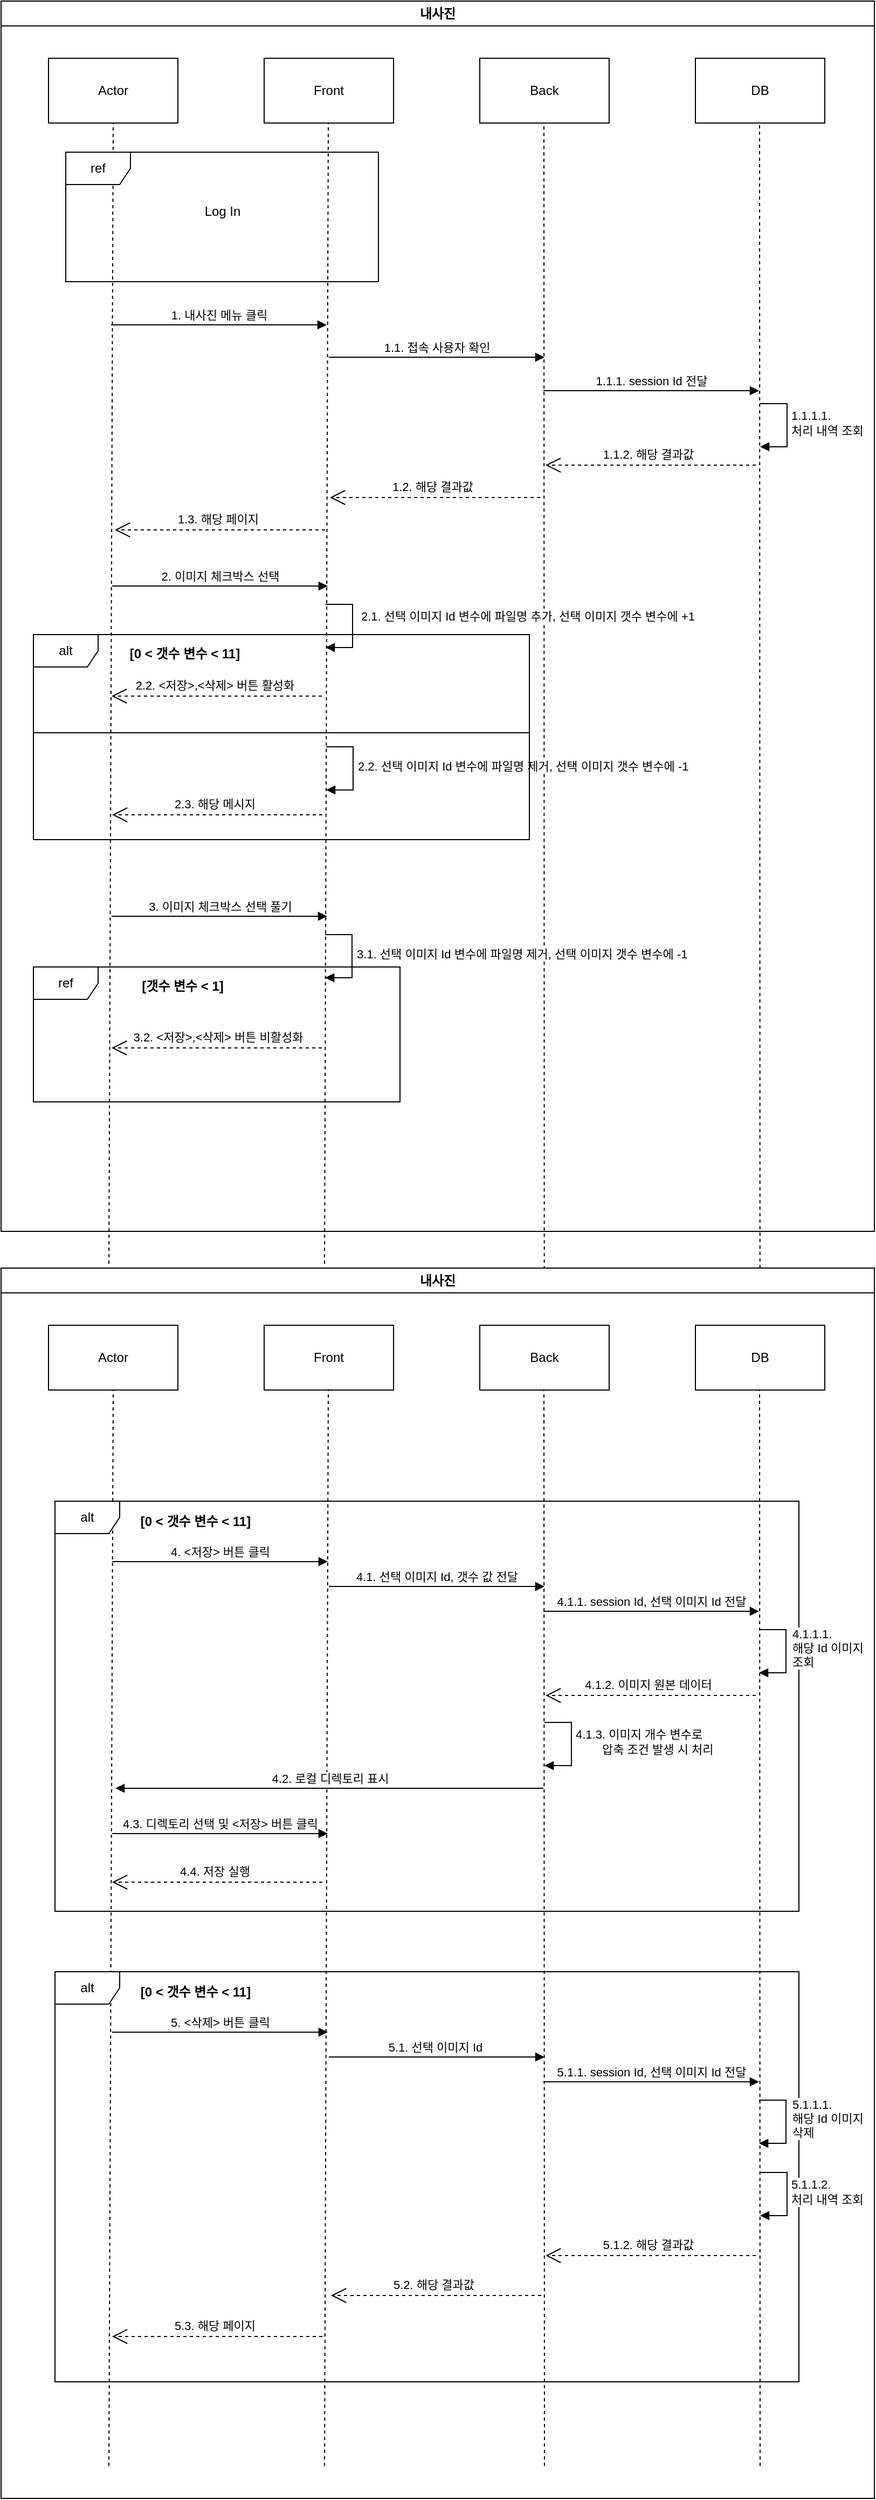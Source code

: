 <mxfile version="21.6.9" type="device">
  <diagram name="페이지-1" id="EEFwAQIul8n71x9JTM-f">
    <mxGraphModel dx="1613" dy="718" grid="1" gridSize="10" guides="1" tooltips="1" connect="1" arrows="1" fold="1" page="1" pageScale="1" pageWidth="827" pageHeight="1169" math="0" shadow="0">
      <root>
        <mxCell id="0" />
        <mxCell id="1" parent="0" />
        <mxCell id="9qTblX96NDCuLqG39Ha0-1" value="Actor" style="rounded=0;whiteSpace=wrap;html=1;" parent="1" vertex="1">
          <mxGeometry x="54" y="63" width="120" height="60" as="geometry" />
        </mxCell>
        <mxCell id="9qTblX96NDCuLqG39Ha0-2" value="Front" style="rounded=0;whiteSpace=wrap;html=1;" parent="1" vertex="1">
          <mxGeometry x="254" y="63" width="120" height="60" as="geometry" />
        </mxCell>
        <mxCell id="9qTblX96NDCuLqG39Ha0-4" value="Back" style="rounded=0;whiteSpace=wrap;html=1;" parent="1" vertex="1">
          <mxGeometry x="454" y="63" width="120" height="60" as="geometry" />
        </mxCell>
        <mxCell id="9qTblX96NDCuLqG39Ha0-5" value="DB" style="rounded=0;whiteSpace=wrap;html=1;" parent="1" vertex="1">
          <mxGeometry x="654" y="63" width="120" height="60" as="geometry" />
        </mxCell>
        <mxCell id="9qTblX96NDCuLqG39Ha0-6" value="" style="endArrow=none;dashed=1;html=1;rounded=0;entryX=0.5;entryY=1;entryDx=0;entryDy=0;" parent="1" target="9qTblX96NDCuLqG39Ha0-1" edge="1">
          <mxGeometry width="50" height="50" relative="1" as="geometry">
            <mxPoint x="110" y="1180" as="sourcePoint" />
            <mxPoint x="442" y="293" as="targetPoint" />
          </mxGeometry>
        </mxCell>
        <mxCell id="9qTblX96NDCuLqG39Ha0-9" value="" style="endArrow=none;dashed=1;html=1;rounded=0;entryX=0.5;entryY=1;entryDx=0;entryDy=0;" parent="1" edge="1">
          <mxGeometry width="50" height="50" relative="1" as="geometry">
            <mxPoint x="310" y="1180" as="sourcePoint" />
            <mxPoint x="313.5" y="123" as="targetPoint" />
          </mxGeometry>
        </mxCell>
        <mxCell id="9qTblX96NDCuLqG39Ha0-10" value="" style="endArrow=none;dashed=1;html=1;rounded=0;entryX=0.5;entryY=1;entryDx=0;entryDy=0;exitX=0.622;exitY=0.001;exitDx=0;exitDy=0;exitPerimeter=0;" parent="1" edge="1" source="tfsZfrH5hsYuIwGa3G0R-36">
          <mxGeometry width="50" height="50" relative="1" as="geometry">
            <mxPoint x="514" y="1120" as="sourcePoint" />
            <mxPoint x="513.5" y="123" as="targetPoint" />
          </mxGeometry>
        </mxCell>
        <mxCell id="9qTblX96NDCuLqG39Ha0-11" value="" style="endArrow=none;dashed=1;html=1;rounded=0;entryX=0.5;entryY=1;entryDx=0;entryDy=0;exitX=0.869;exitY=0;exitDx=0;exitDy=0;exitPerimeter=0;" parent="1" edge="1" source="tfsZfrH5hsYuIwGa3G0R-36">
          <mxGeometry width="50" height="50" relative="1" as="geometry">
            <mxPoint x="714" y="1120" as="sourcePoint" />
            <mxPoint x="713.5" y="123" as="targetPoint" />
          </mxGeometry>
        </mxCell>
        <mxCell id="9qTblX96NDCuLqG39Ha0-16" value="내사진" style="swimlane;whiteSpace=wrap;html=1;" parent="1" vertex="1">
          <mxGeometry x="10" y="10" width="810" height="1140" as="geometry">
            <mxRectangle x="10" y="10" width="100" height="30" as="alternateBounds" />
          </mxGeometry>
        </mxCell>
        <mxCell id="tfsZfrH5hsYuIwGa3G0R-1" value="ref" style="shape=umlFrame;whiteSpace=wrap;html=1;pointerEvents=0;" vertex="1" parent="9qTblX96NDCuLqG39Ha0-16">
          <mxGeometry x="60" y="140" width="290" height="120" as="geometry" />
        </mxCell>
        <mxCell id="tfsZfrH5hsYuIwGa3G0R-2" value="Log In" style="text;html=1;align=center;verticalAlign=middle;resizable=0;points=[];autosize=1;strokeColor=none;fillColor=none;" vertex="1" parent="9qTblX96NDCuLqG39Ha0-16">
          <mxGeometry x="175" y="180" width="60" height="30" as="geometry" />
        </mxCell>
        <mxCell id="tfsZfrH5hsYuIwGa3G0R-3" value="1. 내사진 메뉴 클릭" style="html=1;verticalAlign=bottom;endArrow=block;edgeStyle=elbowEdgeStyle;elbow=horizontal;curved=0;rounded=0;" edge="1" parent="9qTblX96NDCuLqG39Ha0-16">
          <mxGeometry width="80" relative="1" as="geometry">
            <mxPoint x="102" y="300" as="sourcePoint" />
            <mxPoint x="302" y="300" as="targetPoint" />
            <mxPoint as="offset" />
          </mxGeometry>
        </mxCell>
        <mxCell id="tfsZfrH5hsYuIwGa3G0R-4" value="1.1. 접속 사용자 확인" style="html=1;verticalAlign=bottom;endArrow=block;edgeStyle=elbowEdgeStyle;elbow=horizontal;curved=0;rounded=0;" edge="1" parent="9qTblX96NDCuLqG39Ha0-16">
          <mxGeometry width="80" relative="1" as="geometry">
            <mxPoint x="304" y="330" as="sourcePoint" />
            <mxPoint x="504" y="330" as="targetPoint" />
          </mxGeometry>
        </mxCell>
        <mxCell id="tfsZfrH5hsYuIwGa3G0R-5" value="1.1.1. session Id 전달" style="html=1;verticalAlign=bottom;endArrow=block;edgeStyle=elbowEdgeStyle;elbow=vertical;curved=0;rounded=0;" edge="1" parent="9qTblX96NDCuLqG39Ha0-16">
          <mxGeometry width="80" relative="1" as="geometry">
            <mxPoint x="503" y="361" as="sourcePoint" />
            <mxPoint x="703" y="361" as="targetPoint" />
          </mxGeometry>
        </mxCell>
        <mxCell id="tfsZfrH5hsYuIwGa3G0R-10" value="1.1.1.1.&lt;br&gt;처리 내역 조회" style="html=1;align=left;spacingLeft=2;endArrow=block;rounded=0;edgeStyle=orthogonalEdgeStyle;curved=0;rounded=0;" edge="1" parent="9qTblX96NDCuLqG39Ha0-16">
          <mxGeometry x="-0.053" relative="1" as="geometry">
            <mxPoint x="704" y="373" as="sourcePoint" />
            <Array as="points">
              <mxPoint x="729" y="373" />
              <mxPoint x="729" y="413" />
            </Array>
            <mxPoint x="704" y="413" as="targetPoint" />
            <mxPoint as="offset" />
          </mxGeometry>
        </mxCell>
        <mxCell id="tfsZfrH5hsYuIwGa3G0R-11" value="1.1.2. 해당 결과값" style="endArrow=open;endSize=12;dashed=1;html=1;rounded=0;" edge="1" parent="9qTblX96NDCuLqG39Ha0-16">
          <mxGeometry x="0.026" y="-10" width="160" relative="1" as="geometry">
            <mxPoint x="700" y="430" as="sourcePoint" />
            <mxPoint x="505" y="430" as="targetPoint" />
            <mxPoint as="offset" />
          </mxGeometry>
        </mxCell>
        <mxCell id="tfsZfrH5hsYuIwGa3G0R-12" value="1.2. 해당 결과값" style="endArrow=open;endSize=12;dashed=1;html=1;rounded=0;" edge="1" parent="9qTblX96NDCuLqG39Ha0-16">
          <mxGeometry x="0.026" y="-10" width="160" relative="1" as="geometry">
            <mxPoint x="500" y="460" as="sourcePoint" />
            <mxPoint x="305" y="460" as="targetPoint" />
            <mxPoint as="offset" />
          </mxGeometry>
        </mxCell>
        <mxCell id="tfsZfrH5hsYuIwGa3G0R-13" value="1.3. 해당 페이지" style="endArrow=open;endSize=12;dashed=1;html=1;rounded=0;" edge="1" parent="9qTblX96NDCuLqG39Ha0-16">
          <mxGeometry x="0.026" y="-10" width="160" relative="1" as="geometry">
            <mxPoint x="300.5" y="490" as="sourcePoint" />
            <mxPoint x="105.5" y="490" as="targetPoint" />
            <mxPoint as="offset" />
          </mxGeometry>
        </mxCell>
        <mxCell id="tfsZfrH5hsYuIwGa3G0R-14" value="2. 이미지 체크박스 선택" style="html=1;verticalAlign=bottom;endArrow=block;edgeStyle=elbowEdgeStyle;elbow=vertical;curved=0;rounded=0;" edge="1" parent="9qTblX96NDCuLqG39Ha0-16">
          <mxGeometry width="80" relative="1" as="geometry">
            <mxPoint x="103" y="542" as="sourcePoint" />
            <mxPoint x="303" y="542" as="targetPoint" />
          </mxGeometry>
        </mxCell>
        <mxCell id="tfsZfrH5hsYuIwGa3G0R-15" value="2.1. 선택 이미지 Id 변수에 파일명 추가, 선택 이미지 갯수 변수에 +1" style="html=1;align=left;spacingLeft=2;endArrow=block;rounded=0;edgeStyle=orthogonalEdgeStyle;curved=0;rounded=0;" edge="1" parent="9qTblX96NDCuLqG39Ha0-16">
          <mxGeometry x="-0.2" y="4" relative="1" as="geometry">
            <mxPoint x="301" y="559" as="sourcePoint" />
            <Array as="points">
              <mxPoint x="326" y="559" />
              <mxPoint x="326" y="599" />
            </Array>
            <mxPoint x="301" y="599" as="targetPoint" />
            <mxPoint as="offset" />
          </mxGeometry>
        </mxCell>
        <mxCell id="tfsZfrH5hsYuIwGa3G0R-16" value="2.2. &amp;lt;저장&amp;gt;,&amp;lt;삭제&amp;gt; 버튼 활성화" style="endArrow=open;endSize=12;dashed=1;html=1;rounded=0;" edge="1" parent="9qTblX96NDCuLqG39Ha0-16">
          <mxGeometry x="0.026" y="-10" width="160" relative="1" as="geometry">
            <mxPoint x="297.5" y="644" as="sourcePoint" />
            <mxPoint x="102.5" y="644" as="targetPoint" />
            <mxPoint as="offset" />
          </mxGeometry>
        </mxCell>
        <mxCell id="tfsZfrH5hsYuIwGa3G0R-17" value="2.2. 선택 이미지 Id 변수에 파일명 제거, 선택 이미지 갯수 변수에 -1" style="html=1;align=left;spacingLeft=2;endArrow=block;rounded=0;edgeStyle=orthogonalEdgeStyle;curved=0;rounded=0;" edge="1" parent="9qTblX96NDCuLqG39Ha0-16">
          <mxGeometry x="-0.053" relative="1" as="geometry">
            <mxPoint x="301.5" y="691" as="sourcePoint" />
            <Array as="points">
              <mxPoint x="326.5" y="691" />
              <mxPoint x="326.5" y="731" />
            </Array>
            <mxPoint x="301.5" y="731" as="targetPoint" />
            <mxPoint as="offset" />
          </mxGeometry>
        </mxCell>
        <mxCell id="tfsZfrH5hsYuIwGa3G0R-18" value="2.3. 해당 메시지" style="endArrow=open;endSize=12;dashed=1;html=1;rounded=0;" edge="1" parent="9qTblX96NDCuLqG39Ha0-16">
          <mxGeometry x="0.026" y="-10" width="160" relative="1" as="geometry">
            <mxPoint x="298" y="754" as="sourcePoint" />
            <mxPoint x="103" y="754" as="targetPoint" />
            <mxPoint as="offset" />
          </mxGeometry>
        </mxCell>
        <mxCell id="tfsZfrH5hsYuIwGa3G0R-19" value="3. 이미지 체크박스 선택 풀기" style="html=1;verticalAlign=bottom;endArrow=block;edgeStyle=elbowEdgeStyle;elbow=vertical;curved=0;rounded=0;" edge="1" parent="9qTblX96NDCuLqG39Ha0-16">
          <mxGeometry width="80" relative="1" as="geometry">
            <mxPoint x="102.5" y="848" as="sourcePoint" />
            <mxPoint x="302.5" y="848" as="targetPoint" />
            <mxPoint as="offset" />
          </mxGeometry>
        </mxCell>
        <mxCell id="tfsZfrH5hsYuIwGa3G0R-20" value="3.1. 선택 이미지 Id 변수에 파일명 제거, 선택 이미지 갯수 변수에 -1" style="html=1;align=left;spacingLeft=2;endArrow=block;rounded=0;edgeStyle=orthogonalEdgeStyle;curved=0;rounded=0;" edge="1" parent="9qTblX96NDCuLqG39Ha0-16">
          <mxGeometry x="-0.053" relative="1" as="geometry">
            <mxPoint x="300.5" y="865" as="sourcePoint" />
            <Array as="points">
              <mxPoint x="325.5" y="865" />
              <mxPoint x="325.5" y="905" />
            </Array>
            <mxPoint x="300.5" y="905" as="targetPoint" />
            <mxPoint as="offset" />
          </mxGeometry>
        </mxCell>
        <mxCell id="tfsZfrH5hsYuIwGa3G0R-21" value="3.2. &amp;lt;저장&amp;gt;,&amp;lt;삭제&amp;gt; 버튼 비활성화" style="endArrow=open;endSize=12;dashed=1;html=1;rounded=0;" edge="1" parent="9qTblX96NDCuLqG39Ha0-16">
          <mxGeometry y="-10" width="160" relative="1" as="geometry">
            <mxPoint x="297.5" y="970" as="sourcePoint" />
            <mxPoint x="102.5" y="970" as="targetPoint" />
            <mxPoint x="1" as="offset" />
          </mxGeometry>
        </mxCell>
        <mxCell id="tfsZfrH5hsYuIwGa3G0R-22" value="alt" style="shape=umlFrame;whiteSpace=wrap;html=1;pointerEvents=0;" vertex="1" parent="9qTblX96NDCuLqG39Ha0-16">
          <mxGeometry x="30" y="587" width="460" height="190" as="geometry" />
        </mxCell>
        <mxCell id="tfsZfrH5hsYuIwGa3G0R-23" value="ref" style="shape=umlFrame;whiteSpace=wrap;html=1;pointerEvents=0;" vertex="1" parent="9qTblX96NDCuLqG39Ha0-16">
          <mxGeometry x="30" y="895" width="340" height="125" as="geometry" />
        </mxCell>
        <mxCell id="tfsZfrH5hsYuIwGa3G0R-25" value="" style="line;strokeWidth=1;fillColor=none;align=left;verticalAlign=middle;spacingTop=-1;spacingLeft=3;spacingRight=3;rotatable=0;labelPosition=right;points=[];portConstraint=eastwest;strokeColor=inherit;" vertex="1" parent="9qTblX96NDCuLqG39Ha0-16">
          <mxGeometry x="30" y="674" width="460" height="8" as="geometry" />
        </mxCell>
        <mxCell id="tfsZfrH5hsYuIwGa3G0R-26" value="[0 &amp;lt; 갯수 변수 &amp;lt; 11]" style="text;align=center;fontStyle=1;verticalAlign=middle;spacingLeft=3;spacingRight=3;strokeColor=none;rotatable=0;points=[[0,0.5],[1,0.5]];portConstraint=eastwest;html=1;" vertex="1" parent="9qTblX96NDCuLqG39Ha0-16">
          <mxGeometry x="130" y="592" width="80" height="26" as="geometry" />
        </mxCell>
        <mxCell id="tfsZfrH5hsYuIwGa3G0R-27" value="[갯수 변수 &amp;lt; 1]" style="text;align=center;fontStyle=1;verticalAlign=middle;spacingLeft=3;spacingRight=3;strokeColor=none;rotatable=0;points=[[0,0.5],[1,0.5]];portConstraint=eastwest;html=1;" vertex="1" parent="9qTblX96NDCuLqG39Ha0-16">
          <mxGeometry x="128" y="900" width="80" height="26" as="geometry" />
        </mxCell>
        <mxCell id="tfsZfrH5hsYuIwGa3G0R-28" value="Actor" style="rounded=0;whiteSpace=wrap;html=1;" vertex="1" parent="1">
          <mxGeometry x="54" y="1237" width="120" height="60" as="geometry" />
        </mxCell>
        <mxCell id="tfsZfrH5hsYuIwGa3G0R-29" value="Front" style="rounded=0;whiteSpace=wrap;html=1;" vertex="1" parent="1">
          <mxGeometry x="254" y="1237" width="120" height="60" as="geometry" />
        </mxCell>
        <mxCell id="tfsZfrH5hsYuIwGa3G0R-30" value="Back" style="rounded=0;whiteSpace=wrap;html=1;" vertex="1" parent="1">
          <mxGeometry x="454" y="1237" width="120" height="60" as="geometry" />
        </mxCell>
        <mxCell id="tfsZfrH5hsYuIwGa3G0R-31" value="DB" style="rounded=0;whiteSpace=wrap;html=1;" vertex="1" parent="1">
          <mxGeometry x="654" y="1237" width="120" height="60" as="geometry" />
        </mxCell>
        <mxCell id="tfsZfrH5hsYuIwGa3G0R-32" value="" style="endArrow=none;dashed=1;html=1;rounded=0;entryX=0.5;entryY=1;entryDx=0;entryDy=0;" edge="1" parent="1" target="tfsZfrH5hsYuIwGa3G0R-28">
          <mxGeometry width="50" height="50" relative="1" as="geometry">
            <mxPoint x="110" y="2294" as="sourcePoint" />
            <mxPoint x="442" y="1467" as="targetPoint" />
          </mxGeometry>
        </mxCell>
        <mxCell id="tfsZfrH5hsYuIwGa3G0R-33" value="" style="endArrow=none;dashed=1;html=1;rounded=0;entryX=0.5;entryY=1;entryDx=0;entryDy=0;" edge="1" parent="1">
          <mxGeometry width="50" height="50" relative="1" as="geometry">
            <mxPoint x="310" y="2294" as="sourcePoint" />
            <mxPoint x="313.5" y="1297" as="targetPoint" />
          </mxGeometry>
        </mxCell>
        <mxCell id="tfsZfrH5hsYuIwGa3G0R-34" value="" style="endArrow=none;dashed=1;html=1;rounded=0;entryX=0.5;entryY=1;entryDx=0;entryDy=0;" edge="1" parent="1">
          <mxGeometry width="50" height="50" relative="1" as="geometry">
            <mxPoint x="514" y="2294" as="sourcePoint" />
            <mxPoint x="513.5" y="1297" as="targetPoint" />
          </mxGeometry>
        </mxCell>
        <mxCell id="tfsZfrH5hsYuIwGa3G0R-35" value="" style="endArrow=none;dashed=1;html=1;rounded=0;entryX=0.5;entryY=1;entryDx=0;entryDy=0;" edge="1" parent="1">
          <mxGeometry width="50" height="50" relative="1" as="geometry">
            <mxPoint x="714" y="2294" as="sourcePoint" />
            <mxPoint x="713.5" y="1297" as="targetPoint" />
          </mxGeometry>
        </mxCell>
        <mxCell id="tfsZfrH5hsYuIwGa3G0R-36" value="내사진" style="swimlane;whiteSpace=wrap;html=1;" vertex="1" parent="1">
          <mxGeometry x="10" y="1184" width="810" height="1140" as="geometry">
            <mxRectangle x="10" y="10" width="100" height="30" as="alternateBounds" />
          </mxGeometry>
        </mxCell>
        <mxCell id="tfsZfrH5hsYuIwGa3G0R-37" value="alt" style="shape=umlFrame;whiteSpace=wrap;html=1;pointerEvents=0;" vertex="1" parent="tfsZfrH5hsYuIwGa3G0R-36">
          <mxGeometry x="50" y="216" width="690" height="380" as="geometry" />
        </mxCell>
        <mxCell id="tfsZfrH5hsYuIwGa3G0R-59" value="[0 &amp;lt; 갯수 변수 &amp;lt; 11]" style="text;align=center;fontStyle=1;verticalAlign=middle;spacingLeft=3;spacingRight=3;strokeColor=none;rotatable=0;points=[[0,0.5],[1,0.5]];portConstraint=eastwest;html=1;" vertex="1" parent="tfsZfrH5hsYuIwGa3G0R-36">
          <mxGeometry x="140" y="222" width="80" height="26" as="geometry" />
        </mxCell>
        <mxCell id="tfsZfrH5hsYuIwGa3G0R-60" value="4. &amp;lt;저장&amp;gt; 버튼 클릭" style="html=1;verticalAlign=bottom;endArrow=block;edgeStyle=elbowEdgeStyle;elbow=vertical;curved=0;rounded=0;" edge="1" parent="tfsZfrH5hsYuIwGa3G0R-36">
          <mxGeometry width="80" relative="1" as="geometry">
            <mxPoint x="103" y="272" as="sourcePoint" />
            <mxPoint x="303" y="272" as="targetPoint" />
          </mxGeometry>
        </mxCell>
        <mxCell id="tfsZfrH5hsYuIwGa3G0R-61" value="4.1. 선택 이미지 Id, 갯수 값 전달" style="html=1;verticalAlign=bottom;endArrow=block;edgeStyle=elbowEdgeStyle;elbow=vertical;curved=0;rounded=0;" edge="1" parent="tfsZfrH5hsYuIwGa3G0R-36">
          <mxGeometry width="80" relative="1" as="geometry">
            <mxPoint x="304" y="295" as="sourcePoint" />
            <mxPoint x="504" y="295" as="targetPoint" />
          </mxGeometry>
        </mxCell>
        <mxCell id="tfsZfrH5hsYuIwGa3G0R-62" value="4.1.1. session Id, 선택 이미지 Id 전달" style="html=1;verticalAlign=bottom;endArrow=block;edgeStyle=elbowEdgeStyle;elbow=vertical;curved=0;rounded=0;" edge="1" parent="tfsZfrH5hsYuIwGa3G0R-36">
          <mxGeometry width="80" relative="1" as="geometry">
            <mxPoint x="503" y="318" as="sourcePoint" />
            <mxPoint x="703" y="318" as="targetPoint" />
          </mxGeometry>
        </mxCell>
        <mxCell id="tfsZfrH5hsYuIwGa3G0R-63" value="4.1.1.1.&lt;br&gt;해당 Id 이미지&lt;br&gt;조회" style="html=1;align=left;spacingLeft=2;endArrow=block;rounded=0;edgeStyle=orthogonalEdgeStyle;curved=0;rounded=0;" edge="1" parent="tfsZfrH5hsYuIwGa3G0R-36">
          <mxGeometry x="-0.067" y="2" relative="1" as="geometry">
            <mxPoint x="703" y="335" as="sourcePoint" />
            <Array as="points">
              <mxPoint x="728" y="335" />
              <mxPoint x="728" y="375" />
            </Array>
            <mxPoint x="703" y="375" as="targetPoint" />
            <mxPoint as="offset" />
          </mxGeometry>
        </mxCell>
        <mxCell id="tfsZfrH5hsYuIwGa3G0R-64" value="4.1.2. 이미지 원본 데이터" style="endArrow=open;endSize=12;dashed=1;html=1;rounded=0;" edge="1" parent="tfsZfrH5hsYuIwGa3G0R-36">
          <mxGeometry x="0.026" y="-10" width="160" relative="1" as="geometry">
            <mxPoint x="700" y="396" as="sourcePoint" />
            <mxPoint x="505" y="396" as="targetPoint" />
            <mxPoint as="offset" />
          </mxGeometry>
        </mxCell>
        <mxCell id="tfsZfrH5hsYuIwGa3G0R-65" value="4.1.3. 이미지 개수 변수로&lt;br&gt;&lt;span style=&quot;white-space: pre;&quot;&gt;&#x9;&lt;/span&gt;압축 조건 발생 시 처리" style="html=1;align=left;spacingLeft=2;endArrow=block;rounded=0;edgeStyle=orthogonalEdgeStyle;curved=0;rounded=0;" edge="1" parent="tfsZfrH5hsYuIwGa3G0R-36">
          <mxGeometry x="-0.044" relative="1" as="geometry">
            <mxPoint x="504" y="421" as="sourcePoint" />
            <Array as="points">
              <mxPoint x="529" y="421" />
              <mxPoint x="529" y="461" />
            </Array>
            <mxPoint x="504" y="461" as="targetPoint" />
            <mxPoint as="offset" />
          </mxGeometry>
        </mxCell>
        <mxCell id="tfsZfrH5hsYuIwGa3G0R-67" value="4.2. 로컬 디렉토리 표시" style="html=1;verticalAlign=bottom;endArrow=block;edgeStyle=elbowEdgeStyle;elbow=vertical;curved=0;rounded=0;" edge="1" parent="tfsZfrH5hsYuIwGa3G0R-36">
          <mxGeometry width="80" relative="1" as="geometry">
            <mxPoint x="503" y="482" as="sourcePoint" />
            <mxPoint x="106" y="482" as="targetPoint" />
          </mxGeometry>
        </mxCell>
        <mxCell id="tfsZfrH5hsYuIwGa3G0R-68" value="4.3. 디렉토리 선택 및 &amp;lt;저장&amp;gt; 버튼 클릭" style="html=1;verticalAlign=bottom;endArrow=block;edgeStyle=elbowEdgeStyle;elbow=vertical;curved=0;rounded=0;" edge="1" parent="tfsZfrH5hsYuIwGa3G0R-36">
          <mxGeometry width="80" relative="1" as="geometry">
            <mxPoint x="103" y="524" as="sourcePoint" />
            <mxPoint x="303" y="524" as="targetPoint" />
          </mxGeometry>
        </mxCell>
        <mxCell id="tfsZfrH5hsYuIwGa3G0R-69" value="4.4. 저장 실행" style="endArrow=open;endSize=12;dashed=1;html=1;rounded=0;" edge="1" parent="tfsZfrH5hsYuIwGa3G0R-36">
          <mxGeometry x="0.026" y="-10" width="160" relative="1" as="geometry">
            <mxPoint x="298" y="569" as="sourcePoint" />
            <mxPoint x="103" y="569" as="targetPoint" />
            <mxPoint as="offset" />
          </mxGeometry>
        </mxCell>
        <mxCell id="tfsZfrH5hsYuIwGa3G0R-70" value="alt" style="shape=umlFrame;whiteSpace=wrap;html=1;pointerEvents=0;" vertex="1" parent="tfsZfrH5hsYuIwGa3G0R-36">
          <mxGeometry x="50" y="652" width="690" height="380" as="geometry" />
        </mxCell>
        <mxCell id="tfsZfrH5hsYuIwGa3G0R-71" value="[0 &amp;lt; 갯수 변수 &amp;lt; 11]" style="text;align=center;fontStyle=1;verticalAlign=middle;spacingLeft=3;spacingRight=3;strokeColor=none;rotatable=0;points=[[0,0.5],[1,0.5]];portConstraint=eastwest;html=1;" vertex="1" parent="tfsZfrH5hsYuIwGa3G0R-36">
          <mxGeometry x="140" y="658" width="80" height="26" as="geometry" />
        </mxCell>
        <mxCell id="tfsZfrH5hsYuIwGa3G0R-72" value="5. &amp;lt;삭제&amp;gt; 버튼 클릭" style="html=1;verticalAlign=bottom;endArrow=block;edgeStyle=elbowEdgeStyle;elbow=vertical;curved=0;rounded=0;" edge="1" parent="tfsZfrH5hsYuIwGa3G0R-36">
          <mxGeometry width="80" relative="1" as="geometry">
            <mxPoint x="103" y="708" as="sourcePoint" />
            <mxPoint x="303" y="708" as="targetPoint" />
            <mxPoint as="offset" />
          </mxGeometry>
        </mxCell>
        <mxCell id="tfsZfrH5hsYuIwGa3G0R-73" value="5.1. 선택 이미지 Id&amp;nbsp;" style="html=1;verticalAlign=bottom;endArrow=block;edgeStyle=elbowEdgeStyle;elbow=vertical;curved=0;rounded=0;" edge="1" parent="tfsZfrH5hsYuIwGa3G0R-36">
          <mxGeometry width="80" relative="1" as="geometry">
            <mxPoint x="304" y="731" as="sourcePoint" />
            <mxPoint x="504" y="731" as="targetPoint" />
          </mxGeometry>
        </mxCell>
        <mxCell id="tfsZfrH5hsYuIwGa3G0R-74" value="5.1.1. session Id, 선택 이미지 Id 전달" style="html=1;verticalAlign=bottom;endArrow=block;edgeStyle=elbowEdgeStyle;elbow=vertical;curved=0;rounded=0;" edge="1" parent="tfsZfrH5hsYuIwGa3G0R-36">
          <mxGeometry width="80" relative="1" as="geometry">
            <mxPoint x="503" y="754" as="sourcePoint" />
            <mxPoint x="703" y="754" as="targetPoint" />
            <mxPoint as="offset" />
          </mxGeometry>
        </mxCell>
        <mxCell id="tfsZfrH5hsYuIwGa3G0R-75" value="5.1.1.1.&lt;br&gt;해당 Id 이미지&lt;br&gt;삭제" style="html=1;align=left;spacingLeft=2;endArrow=block;rounded=0;edgeStyle=orthogonalEdgeStyle;curved=0;rounded=0;" edge="1" parent="tfsZfrH5hsYuIwGa3G0R-36">
          <mxGeometry x="-0.067" y="2" relative="1" as="geometry">
            <mxPoint x="703" y="771" as="sourcePoint" />
            <Array as="points">
              <mxPoint x="728" y="771" />
              <mxPoint x="728" y="811" />
            </Array>
            <mxPoint x="703" y="811" as="targetPoint" />
            <mxPoint as="offset" />
          </mxGeometry>
        </mxCell>
        <mxCell id="tfsZfrH5hsYuIwGa3G0R-76" value="5.1.2. 해당 결과값" style="endArrow=open;endSize=12;dashed=1;html=1;rounded=0;" edge="1" parent="tfsZfrH5hsYuIwGa3G0R-36">
          <mxGeometry x="0.026" y="-10" width="160" relative="1" as="geometry">
            <mxPoint x="700" y="915" as="sourcePoint" />
            <mxPoint x="505" y="915" as="targetPoint" />
            <mxPoint as="offset" />
          </mxGeometry>
        </mxCell>
        <mxCell id="tfsZfrH5hsYuIwGa3G0R-77" value="5.1.1.2.&lt;br&gt;처리 내역 조회" style="html=1;align=left;spacingLeft=2;endArrow=block;rounded=0;edgeStyle=orthogonalEdgeStyle;curved=0;rounded=0;" edge="1" parent="tfsZfrH5hsYuIwGa3G0R-36">
          <mxGeometry x="-0.044" relative="1" as="geometry">
            <mxPoint x="704" y="838" as="sourcePoint" />
            <Array as="points">
              <mxPoint x="729" y="838" />
              <mxPoint x="729" y="878" />
            </Array>
            <mxPoint x="704" y="878" as="targetPoint" />
            <mxPoint as="offset" />
          </mxGeometry>
        </mxCell>
        <mxCell id="tfsZfrH5hsYuIwGa3G0R-80" value="5.3. 해당 페이지" style="endArrow=open;endSize=12;dashed=1;html=1;rounded=0;" edge="1" parent="tfsZfrH5hsYuIwGa3G0R-36">
          <mxGeometry x="0.026" y="-10" width="160" relative="1" as="geometry">
            <mxPoint x="298" y="990" as="sourcePoint" />
            <mxPoint x="103" y="990" as="targetPoint" />
            <mxPoint as="offset" />
          </mxGeometry>
        </mxCell>
        <mxCell id="tfsZfrH5hsYuIwGa3G0R-81" value="5.2. 해당 결과값" style="endArrow=open;endSize=12;dashed=1;html=1;rounded=0;" edge="1" parent="tfsZfrH5hsYuIwGa3G0R-36">
          <mxGeometry x="0.026" y="-10" width="160" relative="1" as="geometry">
            <mxPoint x="501" y="952" as="sourcePoint" />
            <mxPoint x="306" y="952" as="targetPoint" />
            <mxPoint as="offset" />
          </mxGeometry>
        </mxCell>
      </root>
    </mxGraphModel>
  </diagram>
</mxfile>
